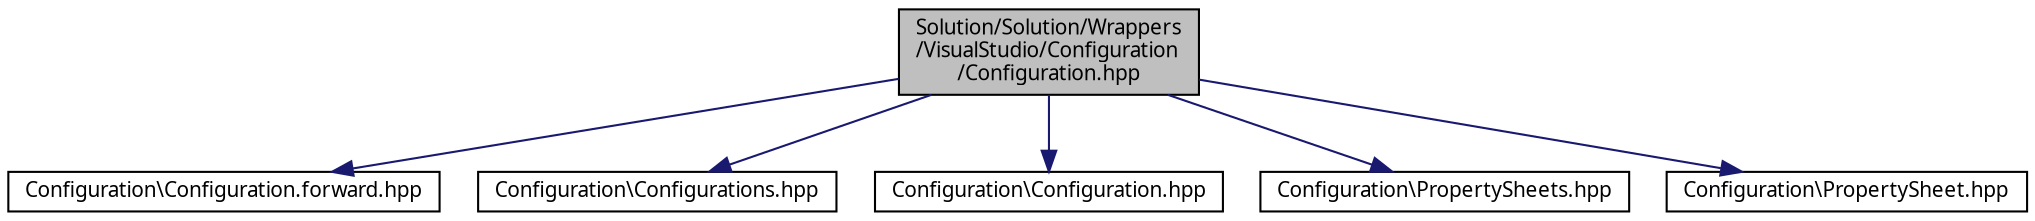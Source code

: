 digraph "Solution/Solution/Wrappers/VisualStudio/Configuration/Configuration.hpp"
{
 // INTERACTIVE_SVG=YES
  edge [fontname="Verdana",fontsize="10",labelfontname="Verdana",labelfontsize="10"];
  node [fontname="Verdana",fontsize="10",shape=record];
  Node1 [label="Solution/Solution/Wrappers\l/VisualStudio/Configuration\l/Configuration.hpp",height=0.2,width=0.4,color="black", fillcolor="grey75", style="filled", fontcolor="black"];
  Node1 -> Node2 [color="midnightblue",fontsize="10",style="solid",fontname="Verdana"];
  Node2 [label="Configuration\\Configuration.forward.hpp",height=0.2,width=0.4,color="black", fillcolor="white", style="filled",URL="$_configuration_8forward_8hpp.html"];
  Node1 -> Node3 [color="midnightblue",fontsize="10",style="solid",fontname="Verdana"];
  Node3 [label="Configuration\\Configurations.hpp",height=0.2,width=0.4,color="black", fillcolor="white", style="filled",URL="$_configurations_8hpp_source.html"];
  Node1 -> Node4 [color="midnightblue",fontsize="10",style="solid",fontname="Verdana"];
  Node4 [label="Configuration\\Configuration.hpp",height=0.2,width=0.4,color="black", fillcolor="white", style="filled",URL="$_configuration_2_configuration_8hpp_source.html"];
  Node1 -> Node5 [color="midnightblue",fontsize="10",style="solid",fontname="Verdana"];
  Node5 [label="Configuration\\PropertySheets.hpp",height=0.2,width=0.4,color="black", fillcolor="white", style="filled",URL="$_property_sheets_8hpp_source.html"];
  Node1 -> Node6 [color="midnightblue",fontsize="10",style="solid",fontname="Verdana"];
  Node6 [label="Configuration\\PropertySheet.hpp",height=0.2,width=0.4,color="black", fillcolor="white", style="filled",URL="$_property_sheet_8hpp_source.html"];
}
